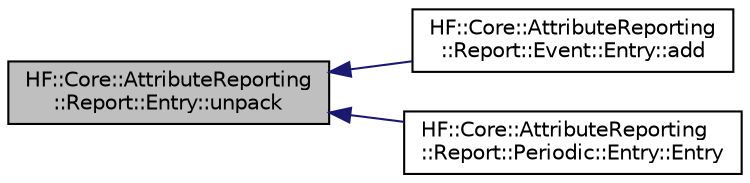 digraph "HF::Core::AttributeReporting::Report::Entry::unpack"
{
  edge [fontname="Helvetica",fontsize="10",labelfontname="Helvetica",labelfontsize="10"];
  node [fontname="Helvetica",fontsize="10",shape=record];
  rankdir="LR";
  Node10 [label="HF::Core::AttributeReporting\l::Report::Entry::unpack",height=0.2,width=0.4,color="black", fillcolor="grey75", style="filled", fontcolor="black"];
  Node10 -> Node11 [dir="back",color="midnightblue",fontsize="10",style="solid",fontname="Helvetica"];
  Node11 [label="HF::Core::AttributeReporting\l::Report::Event::Entry::add",height=0.2,width=0.4,color="black", fillcolor="white", style="filled",URL="$structHF_1_1Core_1_1AttributeReporting_1_1Report_1_1Event_1_1Entry.html#a680d82d6328339576149f63956f6770c",tooltip="Add the given field into this entry. "];
  Node10 -> Node12 [dir="back",color="midnightblue",fontsize="10",style="solid",fontname="Helvetica"];
  Node12 [label="HF::Core::AttributeReporting\l::Report::Periodic::Entry::Entry",height=0.2,width=0.4,color="black", fillcolor="white", style="filled",URL="$structHF_1_1Core_1_1AttributeReporting_1_1Report_1_1Periodic_1_1Entry.html#aa7370895d1c986fb7d5d92285961db4f",tooltip="Constructor. "];
}
